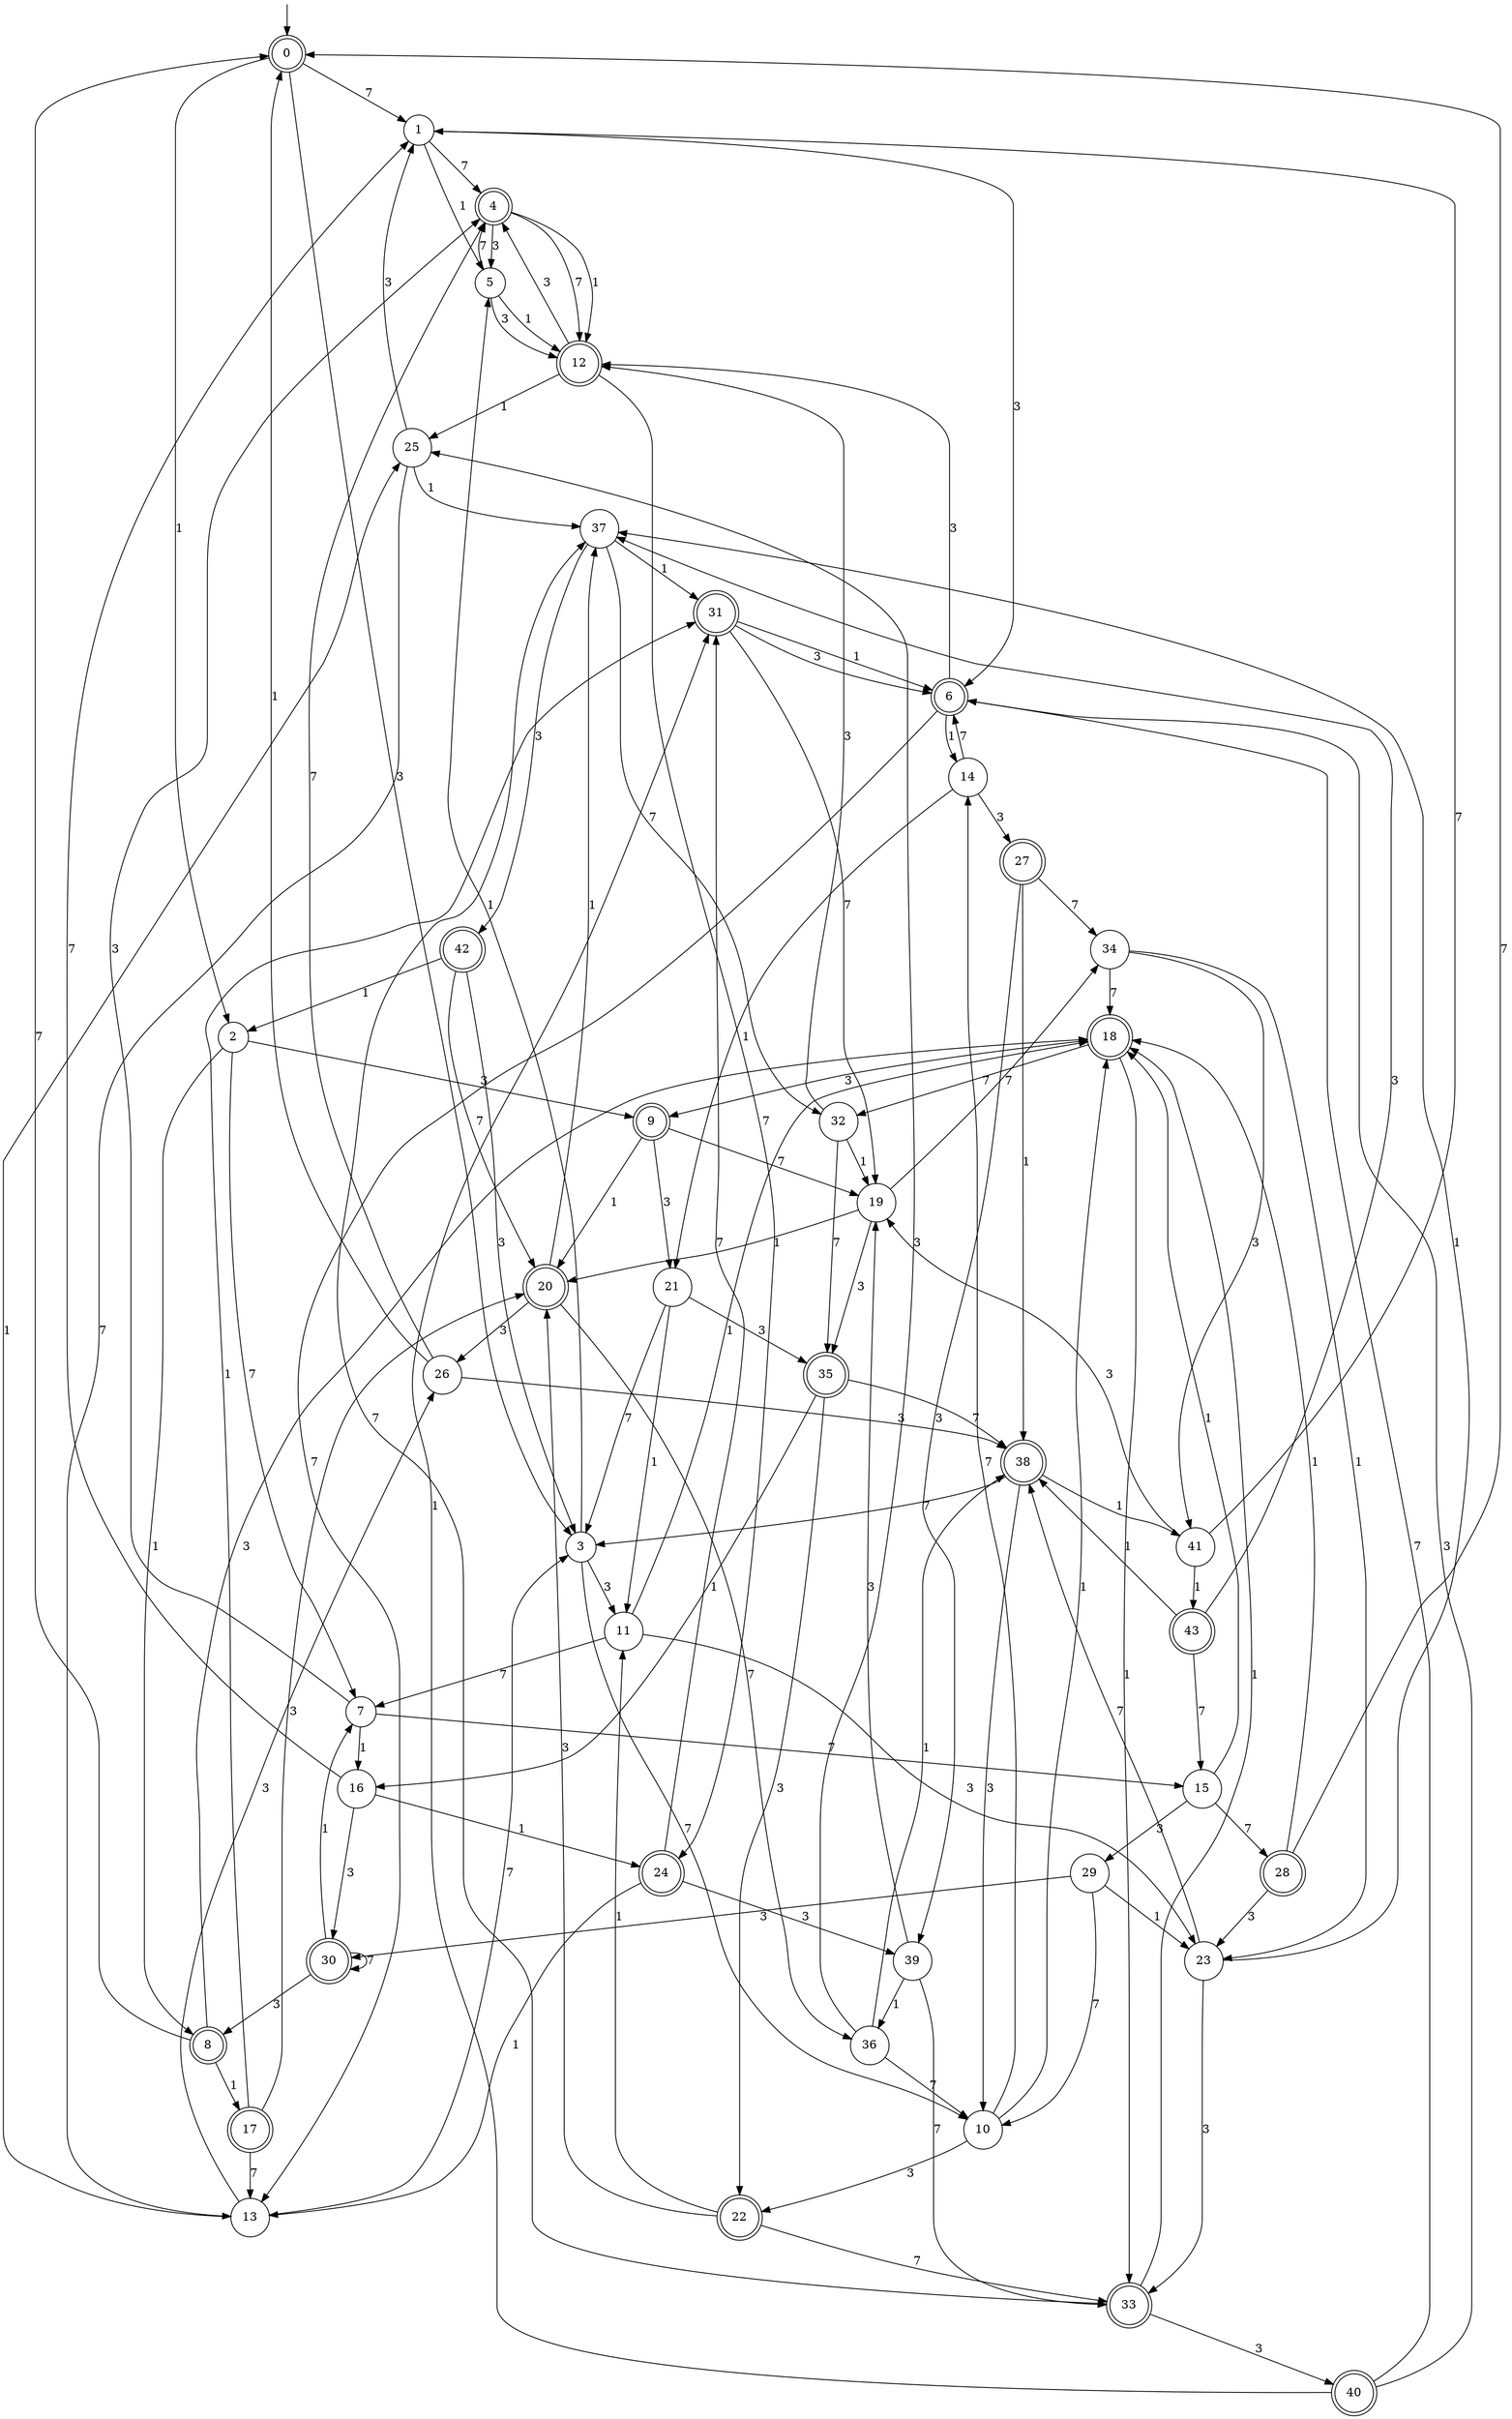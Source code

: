 digraph g {

	s0 [shape="doublecircle" label="0"];
	s1 [shape="circle" label="1"];
	s2 [shape="circle" label="2"];
	s3 [shape="circle" label="3"];
	s4 [shape="doublecircle" label="4"];
	s5 [shape="circle" label="5"];
	s6 [shape="doublecircle" label="6"];
	s7 [shape="circle" label="7"];
	s8 [shape="doublecircle" label="8"];
	s9 [shape="doublecircle" label="9"];
	s10 [shape="circle" label="10"];
	s11 [shape="circle" label="11"];
	s12 [shape="doublecircle" label="12"];
	s13 [shape="circle" label="13"];
	s14 [shape="circle" label="14"];
	s15 [shape="circle" label="15"];
	s16 [shape="circle" label="16"];
	s17 [shape="doublecircle" label="17"];
	s18 [shape="doublecircle" label="18"];
	s19 [shape="circle" label="19"];
	s20 [shape="doublecircle" label="20"];
	s21 [shape="circle" label="21"];
	s22 [shape="doublecircle" label="22"];
	s23 [shape="circle" label="23"];
	s24 [shape="doublecircle" label="24"];
	s25 [shape="circle" label="25"];
	s26 [shape="circle" label="26"];
	s27 [shape="doublecircle" label="27"];
	s28 [shape="doublecircle" label="28"];
	s29 [shape="circle" label="29"];
	s30 [shape="doublecircle" label="30"];
	s31 [shape="doublecircle" label="31"];
	s32 [shape="circle" label="32"];
	s33 [shape="doublecircle" label="33"];
	s34 [shape="circle" label="34"];
	s35 [shape="doublecircle" label="35"];
	s36 [shape="circle" label="36"];
	s37 [shape="circle" label="37"];
	s38 [shape="doublecircle" label="38"];
	s39 [shape="circle" label="39"];
	s40 [shape="doublecircle" label="40"];
	s41 [shape="circle" label="41"];
	s42 [shape="doublecircle" label="42"];
	s43 [shape="doublecircle" label="43"];
	s0 -> s1 [label="7"];
	s0 -> s2 [label="1"];
	s0 -> s3 [label="3"];
	s1 -> s4 [label="7"];
	s1 -> s5 [label="1"];
	s1 -> s6 [label="3"];
	s2 -> s7 [label="7"];
	s2 -> s8 [label="1"];
	s2 -> s9 [label="3"];
	s3 -> s10 [label="7"];
	s3 -> s5 [label="1"];
	s3 -> s11 [label="3"];
	s4 -> s12 [label="7"];
	s4 -> s12 [label="1"];
	s4 -> s5 [label="3"];
	s5 -> s4 [label="7"];
	s5 -> s12 [label="1"];
	s5 -> s12 [label="3"];
	s6 -> s13 [label="7"];
	s6 -> s14 [label="1"];
	s6 -> s12 [label="3"];
	s7 -> s15 [label="7"];
	s7 -> s16 [label="1"];
	s7 -> s4 [label="3"];
	s8 -> s0 [label="7"];
	s8 -> s17 [label="1"];
	s8 -> s18 [label="3"];
	s9 -> s19 [label="7"];
	s9 -> s20 [label="1"];
	s9 -> s21 [label="3"];
	s10 -> s14 [label="7"];
	s10 -> s18 [label="1"];
	s10 -> s22 [label="3"];
	s11 -> s7 [label="7"];
	s11 -> s18 [label="1"];
	s11 -> s23 [label="3"];
	s12 -> s24 [label="7"];
	s12 -> s25 [label="1"];
	s12 -> s4 [label="3"];
	s13 -> s3 [label="7"];
	s13 -> s25 [label="1"];
	s13 -> s26 [label="3"];
	s14 -> s6 [label="7"];
	s14 -> s21 [label="1"];
	s14 -> s27 [label="3"];
	s15 -> s28 [label="7"];
	s15 -> s18 [label="1"];
	s15 -> s29 [label="3"];
	s16 -> s1 [label="7"];
	s16 -> s24 [label="1"];
	s16 -> s30 [label="3"];
	s17 -> s13 [label="7"];
	s17 -> s31 [label="1"];
	s17 -> s20 [label="3"];
	s18 -> s32 [label="7"];
	s18 -> s33 [label="1"];
	s18 -> s9 [label="3"];
	s19 -> s34 [label="7"];
	s19 -> s20 [label="1"];
	s19 -> s35 [label="3"];
	s20 -> s36 [label="7"];
	s20 -> s37 [label="1"];
	s20 -> s26 [label="3"];
	s21 -> s3 [label="7"];
	s21 -> s11 [label="1"];
	s21 -> s35 [label="3"];
	s22 -> s33 [label="7"];
	s22 -> s11 [label="1"];
	s22 -> s20 [label="3"];
	s23 -> s38 [label="7"];
	s23 -> s37 [label="1"];
	s23 -> s33 [label="3"];
	s24 -> s31 [label="7"];
	s24 -> s13 [label="1"];
	s24 -> s39 [label="3"];
	s25 -> s13 [label="7"];
	s25 -> s37 [label="1"];
	s25 -> s1 [label="3"];
	s26 -> s4 [label="7"];
	s26 -> s0 [label="1"];
	s26 -> s38 [label="3"];
	s27 -> s34 [label="7"];
	s27 -> s38 [label="1"];
	s27 -> s39 [label="3"];
	s28 -> s0 [label="7"];
	s28 -> s18 [label="1"];
	s28 -> s23 [label="3"];
	s29 -> s10 [label="7"];
	s29 -> s23 [label="1"];
	s29 -> s30 [label="3"];
	s30 -> s30 [label="7"];
	s30 -> s7 [label="1"];
	s30 -> s8 [label="3"];
	s31 -> s19 [label="7"];
	s31 -> s6 [label="1"];
	s31 -> s6 [label="3"];
	s32 -> s35 [label="7"];
	s32 -> s19 [label="1"];
	s32 -> s12 [label="3"];
	s33 -> s37 [label="7"];
	s33 -> s18 [label="1"];
	s33 -> s40 [label="3"];
	s34 -> s18 [label="7"];
	s34 -> s23 [label="1"];
	s34 -> s41 [label="3"];
	s35 -> s38 [label="7"];
	s35 -> s16 [label="1"];
	s35 -> s22 [label="3"];
	s36 -> s10 [label="7"];
	s36 -> s38 [label="1"];
	s36 -> s25 [label="3"];
	s37 -> s32 [label="7"];
	s37 -> s31 [label="1"];
	s37 -> s42 [label="3"];
	s38 -> s3 [label="7"];
	s38 -> s41 [label="1"];
	s38 -> s10 [label="3"];
	s39 -> s33 [label="7"];
	s39 -> s36 [label="1"];
	s39 -> s19 [label="3"];
	s40 -> s6 [label="7"];
	s40 -> s31 [label="1"];
	s40 -> s6 [label="3"];
	s41 -> s1 [label="7"];
	s41 -> s43 [label="1"];
	s41 -> s19 [label="3"];
	s42 -> s20 [label="7"];
	s42 -> s2 [label="1"];
	s42 -> s3 [label="3"];
	s43 -> s15 [label="7"];
	s43 -> s38 [label="1"];
	s43 -> s37 [label="3"];

__start0 [label="" shape="none" width="0" height="0"];
__start0 -> s0;

}
